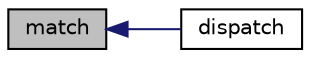 digraph "match"
{
  edge [fontname="Helvetica",fontsize="10",labelfontname="Helvetica",labelfontsize="10"];
  node [fontname="Helvetica",fontsize="10",shape=record];
  rankdir="LR";
  Node40 [label="match",height=0.2,width=0.4,color="black", fillcolor="grey75", style="filled", fontcolor="black"];
  Node40 -> Node41 [dir="back",color="midnightblue",fontsize="10",style="solid",fontname="Helvetica"];
  Node41 [label="dispatch",height=0.2,width=0.4,color="black", fillcolor="white", style="filled",URL="$class_zest_1_1_component_1_1_component.html#aa1582e6a62dc40179f53a4a3705c044e"];
}
